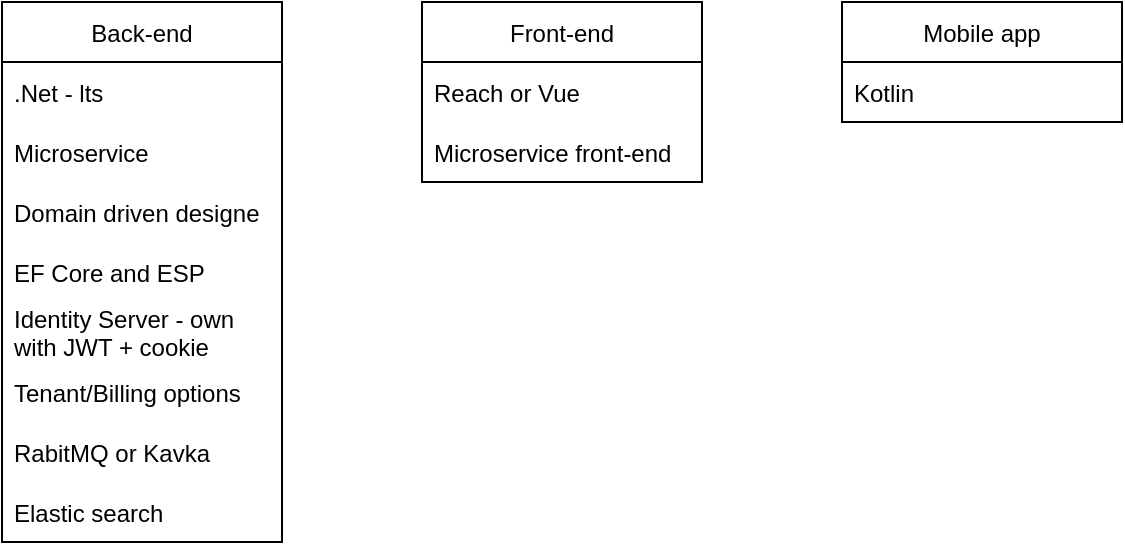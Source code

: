 <mxfile version="20.2.3" type="device"><diagram id="snXgQ7zDpd6ALeMQA5ko" name="Page-1"><mxGraphModel dx="568" dy="1036" grid="1" gridSize="10" guides="1" tooltips="1" connect="1" arrows="1" fold="1" page="1" pageScale="1" pageWidth="827" pageHeight="1169" math="0" shadow="0"><root><mxCell id="0"/><mxCell id="1" parent="0"/><mxCell id="Xf2JtWpbao_VLnLm5ezp-2" value="Back-end" style="swimlane;fontStyle=0;childLayout=stackLayout;horizontal=1;startSize=30;horizontalStack=0;resizeParent=1;resizeParentMax=0;resizeLast=0;collapsible=1;marginBottom=0;" parent="1" vertex="1"><mxGeometry x="50" y="100" width="140" height="270" as="geometry"/></mxCell><mxCell id="Xf2JtWpbao_VLnLm5ezp-3" value=".Net - lts" style="text;strokeColor=none;fillColor=none;align=left;verticalAlign=middle;spacingLeft=4;spacingRight=4;overflow=hidden;points=[[0,0.5],[1,0.5]];portConstraint=eastwest;rotatable=0;" parent="Xf2JtWpbao_VLnLm5ezp-2" vertex="1"><mxGeometry y="30" width="140" height="30" as="geometry"/></mxCell><mxCell id="Xf2JtWpbao_VLnLm5ezp-4" value="Microservice" style="text;strokeColor=none;fillColor=none;align=left;verticalAlign=middle;spacingLeft=4;spacingRight=4;overflow=hidden;points=[[0,0.5],[1,0.5]];portConstraint=eastwest;rotatable=0;" parent="Xf2JtWpbao_VLnLm5ezp-2" vertex="1"><mxGeometry y="60" width="140" height="30" as="geometry"/></mxCell><mxCell id="Xf2JtWpbao_VLnLm5ezp-5" value="Domain driven designe" style="text;strokeColor=none;fillColor=none;align=left;verticalAlign=middle;spacingLeft=4;spacingRight=4;overflow=hidden;points=[[0,0.5],[1,0.5]];portConstraint=eastwest;rotatable=0;" parent="Xf2JtWpbao_VLnLm5ezp-2" vertex="1"><mxGeometry y="90" width="140" height="30" as="geometry"/></mxCell><mxCell id="Xf2JtWpbao_VLnLm5ezp-11" value="EF Core and ESP" style="text;strokeColor=none;fillColor=none;align=left;verticalAlign=middle;spacingLeft=4;spacingRight=4;overflow=hidden;points=[[0,0.5],[1,0.5]];portConstraint=eastwest;rotatable=0;" parent="Xf2JtWpbao_VLnLm5ezp-2" vertex="1"><mxGeometry y="120" width="140" height="30" as="geometry"/></mxCell><mxCell id="Xf2JtWpbao_VLnLm5ezp-12" value="Identity Server - own&#10;with JWT + cookie" style="text;strokeColor=none;fillColor=none;align=left;verticalAlign=middle;spacingLeft=4;spacingRight=4;overflow=hidden;points=[[0,0.5],[1,0.5]];portConstraint=eastwest;rotatable=0;" parent="Xf2JtWpbao_VLnLm5ezp-2" vertex="1"><mxGeometry y="150" width="140" height="30" as="geometry"/></mxCell><mxCell id="Xf2JtWpbao_VLnLm5ezp-14" value="Tenant/Billing options" style="text;strokeColor=none;fillColor=none;align=left;verticalAlign=middle;spacingLeft=4;spacingRight=4;overflow=hidden;points=[[0,0.5],[1,0.5]];portConstraint=eastwest;rotatable=0;" parent="Xf2JtWpbao_VLnLm5ezp-2" vertex="1"><mxGeometry y="180" width="140" height="30" as="geometry"/></mxCell><mxCell id="Xf2JtWpbao_VLnLm5ezp-19" value="RabitMQ or Kavka" style="text;strokeColor=none;fillColor=none;align=left;verticalAlign=middle;spacingLeft=4;spacingRight=4;overflow=hidden;points=[[0,0.5],[1,0.5]];portConstraint=eastwest;rotatable=0;" parent="Xf2JtWpbao_VLnLm5ezp-2" vertex="1"><mxGeometry y="210" width="140" height="30" as="geometry"/></mxCell><mxCell id="Xf2JtWpbao_VLnLm5ezp-20" value="Elastic search" style="text;strokeColor=none;fillColor=none;align=left;verticalAlign=middle;spacingLeft=4;spacingRight=4;overflow=hidden;points=[[0,0.5],[1,0.5]];portConstraint=eastwest;rotatable=0;" parent="Xf2JtWpbao_VLnLm5ezp-2" vertex="1"><mxGeometry y="240" width="140" height="30" as="geometry"/></mxCell><mxCell id="zEtdh8_RFZS666Uo8lPf-1" value="Front-end" style="swimlane;fontStyle=0;childLayout=stackLayout;horizontal=1;startSize=30;horizontalStack=0;resizeParent=1;resizeParentMax=0;resizeLast=0;collapsible=1;marginBottom=0;" vertex="1" parent="1"><mxGeometry x="260" y="100" width="140" height="90" as="geometry"/></mxCell><mxCell id="zEtdh8_RFZS666Uo8lPf-2" value="Reach or Vue" style="text;strokeColor=none;fillColor=none;align=left;verticalAlign=middle;spacingLeft=4;spacingRight=4;overflow=hidden;points=[[0,0.5],[1,0.5]];portConstraint=eastwest;rotatable=0;" vertex="1" parent="zEtdh8_RFZS666Uo8lPf-1"><mxGeometry y="30" width="140" height="30" as="geometry"/></mxCell><mxCell id="zEtdh8_RFZS666Uo8lPf-12" value="Microservice front-end" style="text;strokeColor=none;fillColor=none;align=left;verticalAlign=middle;spacingLeft=4;spacingRight=4;overflow=hidden;points=[[0,0.5],[1,0.5]];portConstraint=eastwest;rotatable=0;" vertex="1" parent="zEtdh8_RFZS666Uo8lPf-1"><mxGeometry y="60" width="140" height="30" as="geometry"/></mxCell><mxCell id="zEtdh8_RFZS666Uo8lPf-14" value="Mobile app" style="swimlane;fontStyle=0;childLayout=stackLayout;horizontal=1;startSize=30;horizontalStack=0;resizeParent=1;resizeParentMax=0;resizeLast=0;collapsible=1;marginBottom=0;" vertex="1" parent="1"><mxGeometry x="470" y="100" width="140" height="60" as="geometry"/></mxCell><mxCell id="zEtdh8_RFZS666Uo8lPf-15" value="Kotlin" style="text;strokeColor=none;fillColor=none;align=left;verticalAlign=middle;spacingLeft=4;spacingRight=4;overflow=hidden;points=[[0,0.5],[1,0.5]];portConstraint=eastwest;rotatable=0;" vertex="1" parent="zEtdh8_RFZS666Uo8lPf-14"><mxGeometry y="30" width="140" height="30" as="geometry"/></mxCell></root></mxGraphModel></diagram></mxfile>